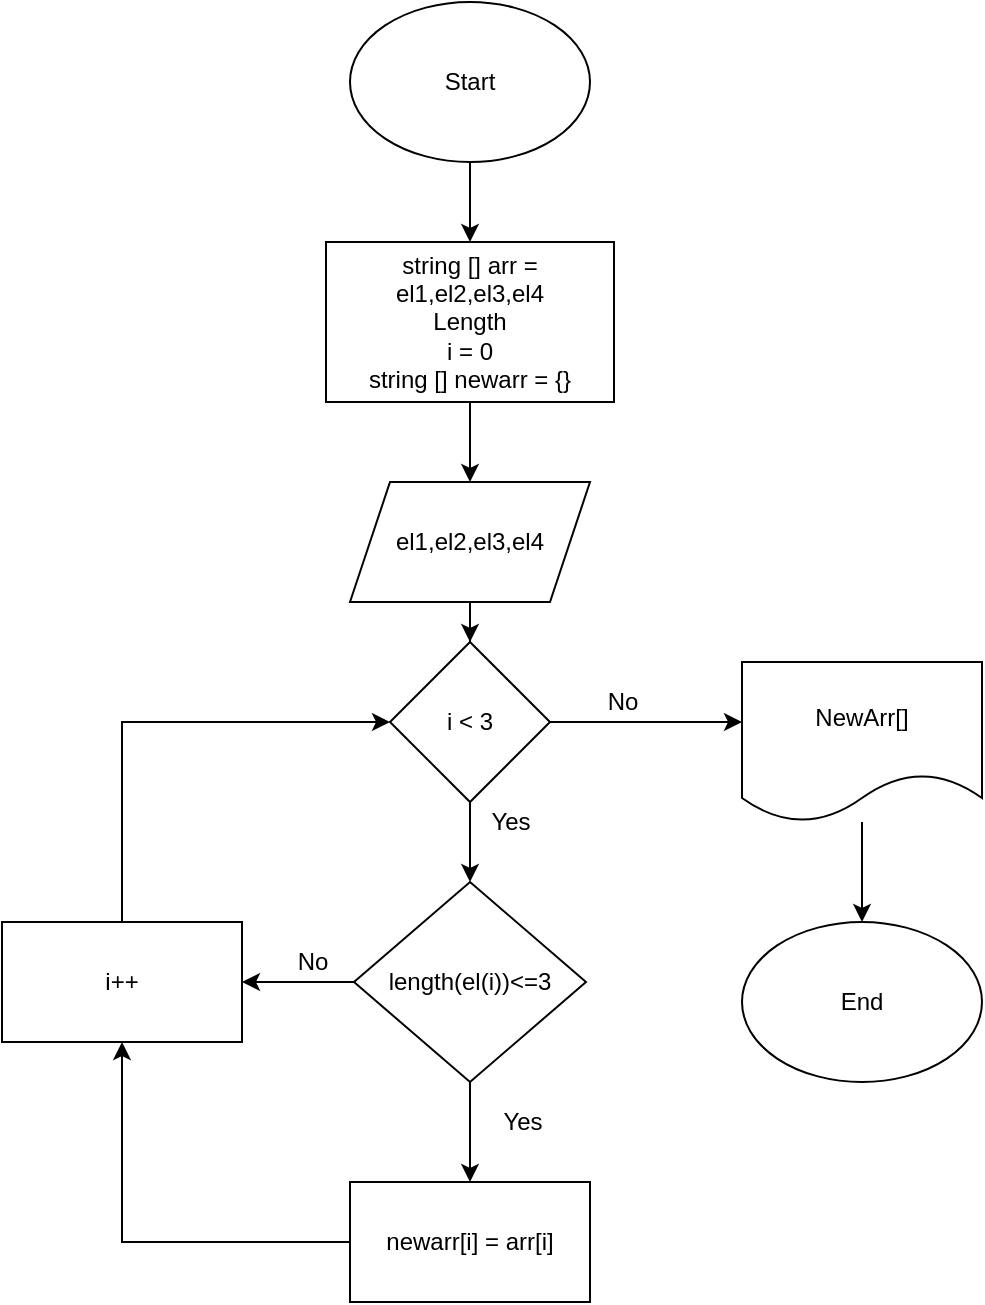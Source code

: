 <mxfile version="17.2.1" type="device"><diagram id="C5RBs43oDa-KdzZeNtuy" name="Page-1"><mxGraphModel dx="1422" dy="705" grid="1" gridSize="10" guides="1" tooltips="1" connect="1" arrows="1" fold="1" page="1" pageScale="1" pageWidth="827" pageHeight="1169" math="0" shadow="0"><root><mxCell id="WIyWlLk6GJQsqaUBKTNV-0"/><mxCell id="WIyWlLk6GJQsqaUBKTNV-1" parent="WIyWlLk6GJQsqaUBKTNV-0"/><mxCell id="D_IcRVm6jJZnbO-HIQqR-3" style="edgeStyle=orthogonalEdgeStyle;rounded=0;orthogonalLoop=1;jettySize=auto;html=1;entryX=0.5;entryY=0;entryDx=0;entryDy=0;" edge="1" parent="WIyWlLk6GJQsqaUBKTNV-1" source="D_IcRVm6jJZnbO-HIQqR-0" target="D_IcRVm6jJZnbO-HIQqR-2"><mxGeometry relative="1" as="geometry"/></mxCell><mxCell id="D_IcRVm6jJZnbO-HIQqR-0" value="Start" style="ellipse;whiteSpace=wrap;html=1;" vertex="1" parent="WIyWlLk6GJQsqaUBKTNV-1"><mxGeometry x="354" y="20" width="120" height="80" as="geometry"/></mxCell><mxCell id="D_IcRVm6jJZnbO-HIQqR-1" value="End" style="ellipse;whiteSpace=wrap;html=1;" vertex="1" parent="WIyWlLk6GJQsqaUBKTNV-1"><mxGeometry x="550" y="480" width="120" height="80" as="geometry"/></mxCell><mxCell id="D_IcRVm6jJZnbO-HIQqR-5" style="edgeStyle=orthogonalEdgeStyle;rounded=0;orthogonalLoop=1;jettySize=auto;html=1;entryX=0.5;entryY=0;entryDx=0;entryDy=0;" edge="1" parent="WIyWlLk6GJQsqaUBKTNV-1" source="D_IcRVm6jJZnbO-HIQqR-2" target="D_IcRVm6jJZnbO-HIQqR-4"><mxGeometry relative="1" as="geometry"/></mxCell><mxCell id="D_IcRVm6jJZnbO-HIQqR-2" value="string [] arr = el1,el2,el3,el4&lt;br&gt;Length&lt;br&gt;i = 0&lt;br&gt;string [] newarr = {}" style="rounded=0;whiteSpace=wrap;html=1;" vertex="1" parent="WIyWlLk6GJQsqaUBKTNV-1"><mxGeometry x="342" y="140" width="144" height="80" as="geometry"/></mxCell><mxCell id="D_IcRVm6jJZnbO-HIQqR-7" style="edgeStyle=orthogonalEdgeStyle;rounded=0;orthogonalLoop=1;jettySize=auto;html=1;entryX=0.5;entryY=0;entryDx=0;entryDy=0;" edge="1" parent="WIyWlLk6GJQsqaUBKTNV-1" source="D_IcRVm6jJZnbO-HIQqR-4" target="D_IcRVm6jJZnbO-HIQqR-6"><mxGeometry relative="1" as="geometry"/></mxCell><mxCell id="D_IcRVm6jJZnbO-HIQqR-11" style="edgeStyle=orthogonalEdgeStyle;rounded=0;orthogonalLoop=1;jettySize=auto;html=1;" edge="1" parent="WIyWlLk6GJQsqaUBKTNV-1" source="D_IcRVm6jJZnbO-HIQqR-4" target="D_IcRVm6jJZnbO-HIQqR-10"><mxGeometry relative="1" as="geometry"/></mxCell><mxCell id="D_IcRVm6jJZnbO-HIQqR-4" value="el1,el2,el3,el4" style="shape=parallelogram;perimeter=parallelogramPerimeter;whiteSpace=wrap;html=1;fixedSize=1;" vertex="1" parent="WIyWlLk6GJQsqaUBKTNV-1"><mxGeometry x="354" y="260" width="120" height="60" as="geometry"/></mxCell><mxCell id="D_IcRVm6jJZnbO-HIQqR-9" style="edgeStyle=orthogonalEdgeStyle;rounded=0;orthogonalLoop=1;jettySize=auto;html=1;entryX=0.5;entryY=0;entryDx=0;entryDy=0;" edge="1" parent="WIyWlLk6GJQsqaUBKTNV-1" source="D_IcRVm6jJZnbO-HIQqR-6" target="D_IcRVm6jJZnbO-HIQqR-8"><mxGeometry relative="1" as="geometry"/></mxCell><mxCell id="D_IcRVm6jJZnbO-HIQqR-20" style="edgeStyle=orthogonalEdgeStyle;rounded=0;orthogonalLoop=1;jettySize=auto;html=1;entryX=1;entryY=0.5;entryDx=0;entryDy=0;" edge="1" parent="WIyWlLk6GJQsqaUBKTNV-1" source="D_IcRVm6jJZnbO-HIQqR-6" target="D_IcRVm6jJZnbO-HIQqR-16"><mxGeometry relative="1" as="geometry"/></mxCell><mxCell id="D_IcRVm6jJZnbO-HIQqR-6" value="length(el(i))&amp;lt;=3" style="rhombus;whiteSpace=wrap;html=1;" vertex="1" parent="WIyWlLk6GJQsqaUBKTNV-1"><mxGeometry x="356" y="460" width="116" height="100" as="geometry"/></mxCell><mxCell id="D_IcRVm6jJZnbO-HIQqR-18" style="edgeStyle=orthogonalEdgeStyle;rounded=0;orthogonalLoop=1;jettySize=auto;html=1;entryX=0.5;entryY=1;entryDx=0;entryDy=0;" edge="1" parent="WIyWlLk6GJQsqaUBKTNV-1" source="D_IcRVm6jJZnbO-HIQqR-8" target="D_IcRVm6jJZnbO-HIQqR-16"><mxGeometry relative="1" as="geometry"/></mxCell><mxCell id="D_IcRVm6jJZnbO-HIQqR-8" value="newarr[i] = arr[i]" style="rounded=0;whiteSpace=wrap;html=1;" vertex="1" parent="WIyWlLk6GJQsqaUBKTNV-1"><mxGeometry x="354" y="610" width="120" height="60" as="geometry"/></mxCell><mxCell id="D_IcRVm6jJZnbO-HIQqR-23" style="edgeStyle=orthogonalEdgeStyle;rounded=0;orthogonalLoop=1;jettySize=auto;html=1;" edge="1" parent="WIyWlLk6GJQsqaUBKTNV-1" source="D_IcRVm6jJZnbO-HIQqR-10"><mxGeometry relative="1" as="geometry"><mxPoint x="550" y="380" as="targetPoint"/></mxGeometry></mxCell><mxCell id="D_IcRVm6jJZnbO-HIQqR-10" value="i &amp;lt; 3" style="rhombus;whiteSpace=wrap;html=1;" vertex="1" parent="WIyWlLk6GJQsqaUBKTNV-1"><mxGeometry x="374" y="340" width="80" height="80" as="geometry"/></mxCell><mxCell id="D_IcRVm6jJZnbO-HIQqR-13" value="Yes" style="text;html=1;align=center;verticalAlign=middle;resizable=0;points=[];autosize=1;strokeColor=none;fillColor=none;" vertex="1" parent="WIyWlLk6GJQsqaUBKTNV-1"><mxGeometry x="414" y="420" width="40" height="20" as="geometry"/></mxCell><mxCell id="D_IcRVm6jJZnbO-HIQqR-14" value="Yes" style="text;html=1;align=center;verticalAlign=middle;resizable=0;points=[];autosize=1;strokeColor=none;fillColor=none;" vertex="1" parent="WIyWlLk6GJQsqaUBKTNV-1"><mxGeometry x="420" y="570" width="40" height="20" as="geometry"/></mxCell><mxCell id="D_IcRVm6jJZnbO-HIQqR-22" style="edgeStyle=orthogonalEdgeStyle;rounded=0;orthogonalLoop=1;jettySize=auto;html=1;entryX=0;entryY=0.5;entryDx=0;entryDy=0;exitX=0.5;exitY=0;exitDx=0;exitDy=0;" edge="1" parent="WIyWlLk6GJQsqaUBKTNV-1" source="D_IcRVm6jJZnbO-HIQqR-16" target="D_IcRVm6jJZnbO-HIQqR-10"><mxGeometry relative="1" as="geometry"/></mxCell><mxCell id="D_IcRVm6jJZnbO-HIQqR-16" value="i++" style="rounded=0;whiteSpace=wrap;html=1;" vertex="1" parent="WIyWlLk6GJQsqaUBKTNV-1"><mxGeometry x="180" y="480" width="120" height="60" as="geometry"/></mxCell><mxCell id="D_IcRVm6jJZnbO-HIQqR-21" value="No" style="text;html=1;align=center;verticalAlign=middle;resizable=0;points=[];autosize=1;strokeColor=none;fillColor=none;" vertex="1" parent="WIyWlLk6GJQsqaUBKTNV-1"><mxGeometry x="320" y="490" width="30" height="20" as="geometry"/></mxCell><mxCell id="D_IcRVm6jJZnbO-HIQqR-24" value="No" style="text;html=1;align=center;verticalAlign=middle;resizable=0;points=[];autosize=1;strokeColor=none;fillColor=none;" vertex="1" parent="WIyWlLk6GJQsqaUBKTNV-1"><mxGeometry x="475" y="360" width="30" height="20" as="geometry"/></mxCell><mxCell id="D_IcRVm6jJZnbO-HIQqR-26" style="edgeStyle=orthogonalEdgeStyle;rounded=0;orthogonalLoop=1;jettySize=auto;html=1;entryX=0.5;entryY=0;entryDx=0;entryDy=0;" edge="1" parent="WIyWlLk6GJQsqaUBKTNV-1" source="D_IcRVm6jJZnbO-HIQqR-25" target="D_IcRVm6jJZnbO-HIQqR-1"><mxGeometry relative="1" as="geometry"/></mxCell><mxCell id="D_IcRVm6jJZnbO-HIQqR-25" value="NewArr[]" style="shape=document;whiteSpace=wrap;html=1;boundedLbl=1;" vertex="1" parent="WIyWlLk6GJQsqaUBKTNV-1"><mxGeometry x="550" y="350" width="120" height="80" as="geometry"/></mxCell></root></mxGraphModel></diagram></mxfile>